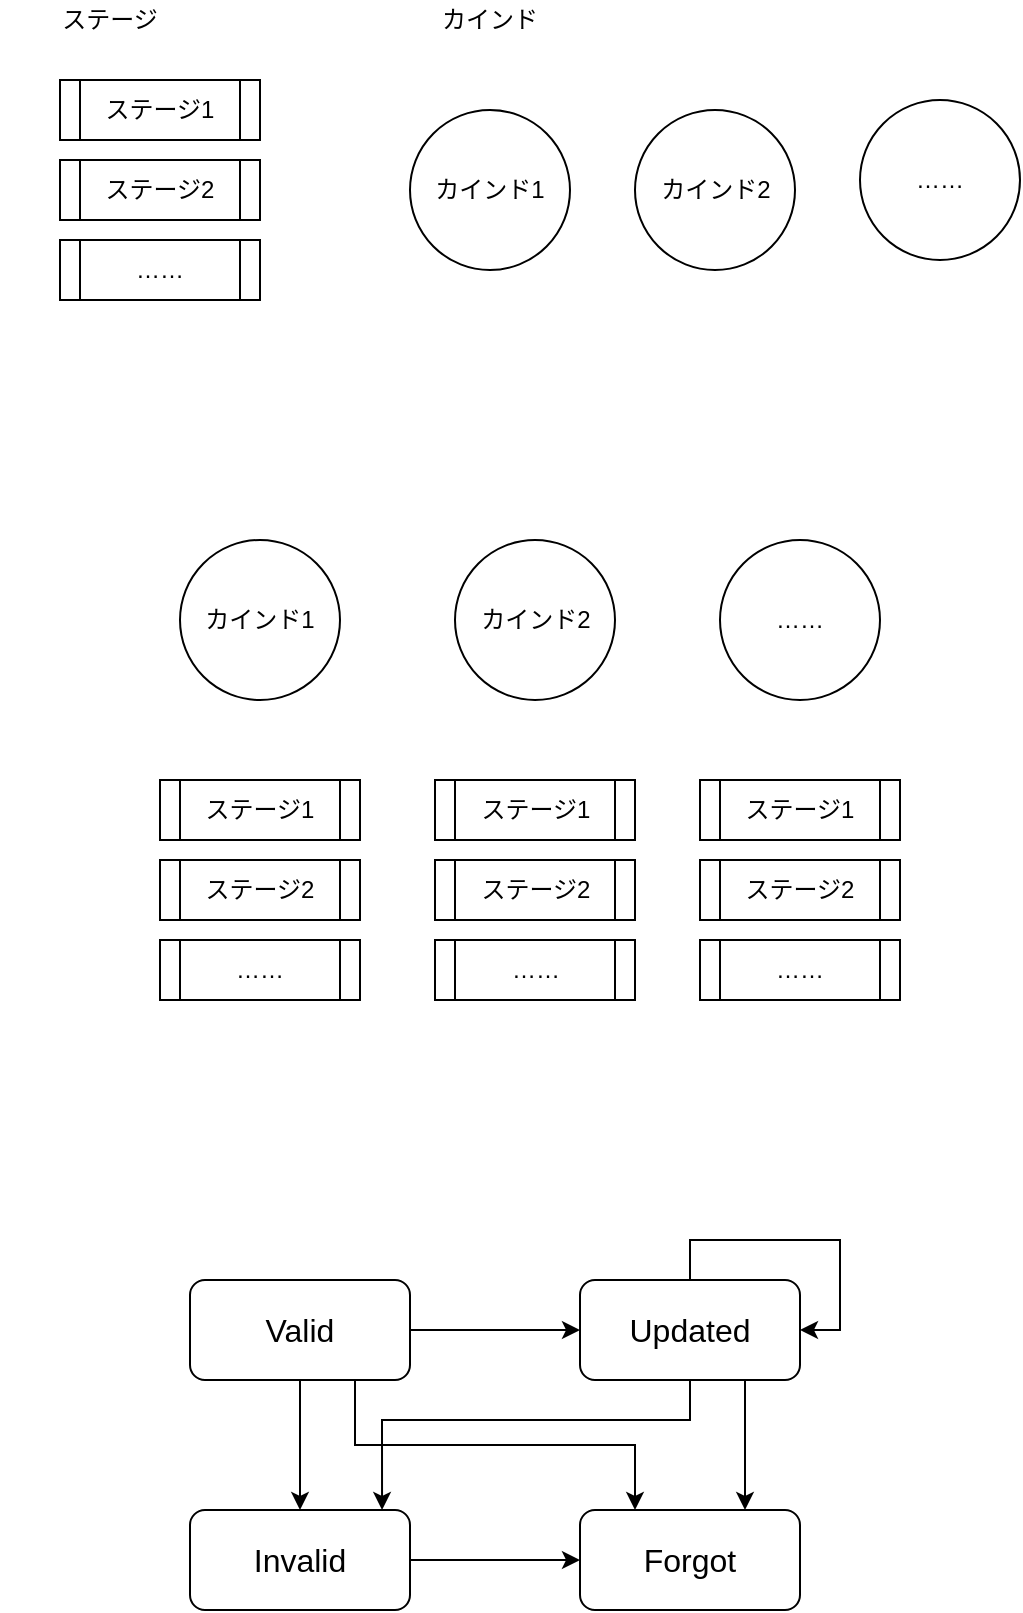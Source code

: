 <mxfile pages="1" version="11.2.5" type="device"><diagram id="wWq3qrdDJ1bjG1FTIKyM" name="Page-1"><mxGraphModel dx="1086" dy="808" grid="1" gridSize="10" guides="1" tooltips="1" connect="1" arrows="1" fold="1" page="1" pageScale="1" pageWidth="827" pageHeight="1169" math="0" shadow="0"><root><mxCell id="0"/><mxCell id="1" parent="0"/><mxCell id="hKxNFwfVw3azLeHG8uVL-1" value="ステージ" style="text;html=1;strokeColor=none;fillColor=none;align=center;verticalAlign=middle;whiteSpace=wrap;rounded=0;" parent="1" vertex="1"><mxGeometry x="50" y="30" width="110" height="20" as="geometry"/></mxCell><mxCell id="hKxNFwfVw3azLeHG8uVL-2" value="ステージ1" style="shape=process;whiteSpace=wrap;html=1;backgroundOutline=1;" parent="1" vertex="1"><mxGeometry x="80" y="70" width="100" height="30" as="geometry"/></mxCell><mxCell id="hKxNFwfVw3azLeHG8uVL-3" value="ステージ2" style="shape=process;whiteSpace=wrap;html=1;backgroundOutline=1;" parent="1" vertex="1"><mxGeometry x="80" y="110" width="100" height="30" as="geometry"/></mxCell><mxCell id="hKxNFwfVw3azLeHG8uVL-4" value="……" style="shape=process;whiteSpace=wrap;html=1;backgroundOutline=1;" parent="1" vertex="1"><mxGeometry x="80" y="150" width="100" height="30" as="geometry"/></mxCell><mxCell id="hKxNFwfVw3azLeHG8uVL-5" value="カインド" style="text;html=1;strokeColor=none;fillColor=none;align=center;verticalAlign=middle;whiteSpace=wrap;rounded=0;" parent="1" vertex="1"><mxGeometry x="240" y="30" width="110" height="20" as="geometry"/></mxCell><mxCell id="hKxNFwfVw3azLeHG8uVL-6" value="カインド1" style="ellipse;whiteSpace=wrap;html=1;aspect=fixed;" parent="1" vertex="1"><mxGeometry x="255" y="85" width="80" height="80" as="geometry"/></mxCell><mxCell id="hKxNFwfVw3azLeHG8uVL-7" value="カインド2" style="ellipse;whiteSpace=wrap;html=1;aspect=fixed;" parent="1" vertex="1"><mxGeometry x="367.5" y="85" width="80" height="80" as="geometry"/></mxCell><mxCell id="hKxNFwfVw3azLeHG8uVL-8" value="……" style="ellipse;whiteSpace=wrap;html=1;aspect=fixed;" parent="1" vertex="1"><mxGeometry x="480" y="80" width="80" height="80" as="geometry"/></mxCell><mxCell id="H3znWfoUcAIw7L22zV_K-1" value="ステージ1" style="shape=process;whiteSpace=wrap;html=1;backgroundOutline=1;" vertex="1" parent="1"><mxGeometry x="130" y="420" width="100" height="30" as="geometry"/></mxCell><mxCell id="H3znWfoUcAIw7L22zV_K-2" value="ステージ2" style="shape=process;whiteSpace=wrap;html=1;backgroundOutline=1;" vertex="1" parent="1"><mxGeometry x="130" y="460" width="100" height="30" as="geometry"/></mxCell><mxCell id="H3znWfoUcAIw7L22zV_K-3" value="……" style="shape=process;whiteSpace=wrap;html=1;backgroundOutline=1;" vertex="1" parent="1"><mxGeometry x="130" y="500" width="100" height="30" as="geometry"/></mxCell><mxCell id="H3znWfoUcAIw7L22zV_K-4" value="カインド1" style="ellipse;whiteSpace=wrap;html=1;aspect=fixed;" vertex="1" parent="1"><mxGeometry x="140" y="300" width="80" height="80" as="geometry"/></mxCell><mxCell id="H3znWfoUcAIw7L22zV_K-5" value="カインド2" style="ellipse;whiteSpace=wrap;html=1;aspect=fixed;" vertex="1" parent="1"><mxGeometry x="277.5" y="300" width="80" height="80" as="geometry"/></mxCell><mxCell id="H3znWfoUcAIw7L22zV_K-6" value="……" style="ellipse;whiteSpace=wrap;html=1;aspect=fixed;" vertex="1" parent="1"><mxGeometry x="410" y="300" width="80" height="80" as="geometry"/></mxCell><mxCell id="H3znWfoUcAIw7L22zV_K-7" value="ステージ1" style="shape=process;whiteSpace=wrap;html=1;backgroundOutline=1;" vertex="1" parent="1"><mxGeometry x="267.5" y="420" width="100" height="30" as="geometry"/></mxCell><mxCell id="H3znWfoUcAIw7L22zV_K-8" value="ステージ2" style="shape=process;whiteSpace=wrap;html=1;backgroundOutline=1;" vertex="1" parent="1"><mxGeometry x="267.5" y="460" width="100" height="30" as="geometry"/></mxCell><mxCell id="H3znWfoUcAIw7L22zV_K-9" value="……" style="shape=process;whiteSpace=wrap;html=1;backgroundOutline=1;" vertex="1" parent="1"><mxGeometry x="267.5" y="500" width="100" height="30" as="geometry"/></mxCell><mxCell id="H3znWfoUcAIw7L22zV_K-10" value="ステージ1" style="shape=process;whiteSpace=wrap;html=1;backgroundOutline=1;" vertex="1" parent="1"><mxGeometry x="400" y="420" width="100" height="30" as="geometry"/></mxCell><mxCell id="H3znWfoUcAIw7L22zV_K-11" value="ステージ2" style="shape=process;whiteSpace=wrap;html=1;backgroundOutline=1;" vertex="1" parent="1"><mxGeometry x="400" y="460" width="100" height="30" as="geometry"/></mxCell><mxCell id="H3znWfoUcAIw7L22zV_K-12" value="……" style="shape=process;whiteSpace=wrap;html=1;backgroundOutline=1;" vertex="1" parent="1"><mxGeometry x="400" y="500" width="100" height="30" as="geometry"/></mxCell><mxCell id="H3znWfoUcAIw7L22zV_K-18" style="edgeStyle=orthogonalEdgeStyle;rounded=0;orthogonalLoop=1;jettySize=auto;html=1;" edge="1" parent="1" source="H3znWfoUcAIw7L22zV_K-14" target="H3znWfoUcAIw7L22zV_K-15"><mxGeometry relative="1" as="geometry"/></mxCell><mxCell id="H3znWfoUcAIw7L22zV_K-20" style="edgeStyle=orthogonalEdgeStyle;rounded=0;orthogonalLoop=1;jettySize=auto;html=1;exitX=0.5;exitY=1;exitDx=0;exitDy=0;" edge="1" parent="1" source="H3znWfoUcAIw7L22zV_K-14" target="H3znWfoUcAIw7L22zV_K-16"><mxGeometry relative="1" as="geometry"/></mxCell><mxCell id="H3znWfoUcAIw7L22zV_K-21" style="edgeStyle=orthogonalEdgeStyle;rounded=0;orthogonalLoop=1;jettySize=auto;html=1;exitX=0.75;exitY=1;exitDx=0;exitDy=0;entryX=0.25;entryY=0;entryDx=0;entryDy=0;" edge="1" parent="1" source="H3znWfoUcAIw7L22zV_K-14" target="H3znWfoUcAIw7L22zV_K-17"><mxGeometry relative="1" as="geometry"><mxPoint x="370" y="780" as="targetPoint"/></mxGeometry></mxCell><mxCell id="H3znWfoUcAIw7L22zV_K-14" value="&lt;font style=&quot;font-size: 16px&quot;&gt;Valid&lt;/font&gt;" style="rounded=1;whiteSpace=wrap;html=1;" vertex="1" parent="1"><mxGeometry x="145" y="670" width="110" height="50" as="geometry"/></mxCell><mxCell id="H3znWfoUcAIw7L22zV_K-22" style="edgeStyle=orthogonalEdgeStyle;rounded=0;orthogonalLoop=1;jettySize=auto;html=1;exitX=0.75;exitY=1;exitDx=0;exitDy=0;entryX=0.75;entryY=0;entryDx=0;entryDy=0;" edge="1" parent="1" source="H3znWfoUcAIw7L22zV_K-15" target="H3znWfoUcAIw7L22zV_K-17"><mxGeometry relative="1" as="geometry"/></mxCell><mxCell id="H3znWfoUcAIw7L22zV_K-23" style="edgeStyle=orthogonalEdgeStyle;rounded=0;orthogonalLoop=1;jettySize=auto;html=1;exitX=0.5;exitY=1;exitDx=0;exitDy=0;entryX=0.873;entryY=0;entryDx=0;entryDy=0;entryPerimeter=0;" edge="1" parent="1" source="H3znWfoUcAIw7L22zV_K-15" target="H3znWfoUcAIw7L22zV_K-16"><mxGeometry relative="1" as="geometry"><Array as="points"><mxPoint x="395" y="740"/><mxPoint x="241" y="740"/></Array></mxGeometry></mxCell><mxCell id="H3znWfoUcAIw7L22zV_K-15" value="&lt;font style=&quot;font-size: 16px&quot;&gt;Updated&lt;/font&gt;" style="rounded=1;whiteSpace=wrap;html=1;" vertex="1" parent="1"><mxGeometry x="340" y="670" width="110" height="50" as="geometry"/></mxCell><mxCell id="H3znWfoUcAIw7L22zV_K-24" style="edgeStyle=orthogonalEdgeStyle;rounded=0;orthogonalLoop=1;jettySize=auto;html=1;exitX=1;exitY=0.5;exitDx=0;exitDy=0;entryX=0;entryY=0.5;entryDx=0;entryDy=0;" edge="1" parent="1" source="H3znWfoUcAIw7L22zV_K-16" target="H3znWfoUcAIw7L22zV_K-17"><mxGeometry relative="1" as="geometry"/></mxCell><mxCell id="H3znWfoUcAIw7L22zV_K-16" value="&lt;font style=&quot;font-size: 16px&quot;&gt;Invalid&lt;/font&gt;" style="rounded=1;whiteSpace=wrap;html=1;" vertex="1" parent="1"><mxGeometry x="145" y="785" width="110" height="50" as="geometry"/></mxCell><mxCell id="H3znWfoUcAIw7L22zV_K-17" value="&lt;font style=&quot;font-size: 16px&quot;&gt;Forgot&lt;/font&gt;" style="rounded=1;whiteSpace=wrap;html=1;" vertex="1" parent="1"><mxGeometry x="340" y="785" width="110" height="50" as="geometry"/></mxCell><mxCell id="H3znWfoUcAIw7L22zV_K-19" style="edgeStyle=orthogonalEdgeStyle;rounded=0;orthogonalLoop=1;jettySize=auto;html=1;exitX=0.5;exitY=0;exitDx=0;exitDy=0;entryX=1;entryY=0.5;entryDx=0;entryDy=0;" edge="1" parent="1" source="H3znWfoUcAIw7L22zV_K-15" target="H3znWfoUcAIw7L22zV_K-15"><mxGeometry relative="1" as="geometry"/></mxCell></root></mxGraphModel></diagram></mxfile>